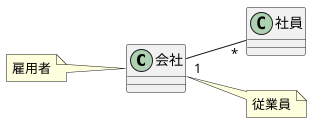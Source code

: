 @startuml
left to right direction
class 会社 {}
class 社員 {}
'会社--> 社員:雇う>
会社"1"--"*" 社員
note left of 会社:雇用者
note right of 会社:従業員
@enduml